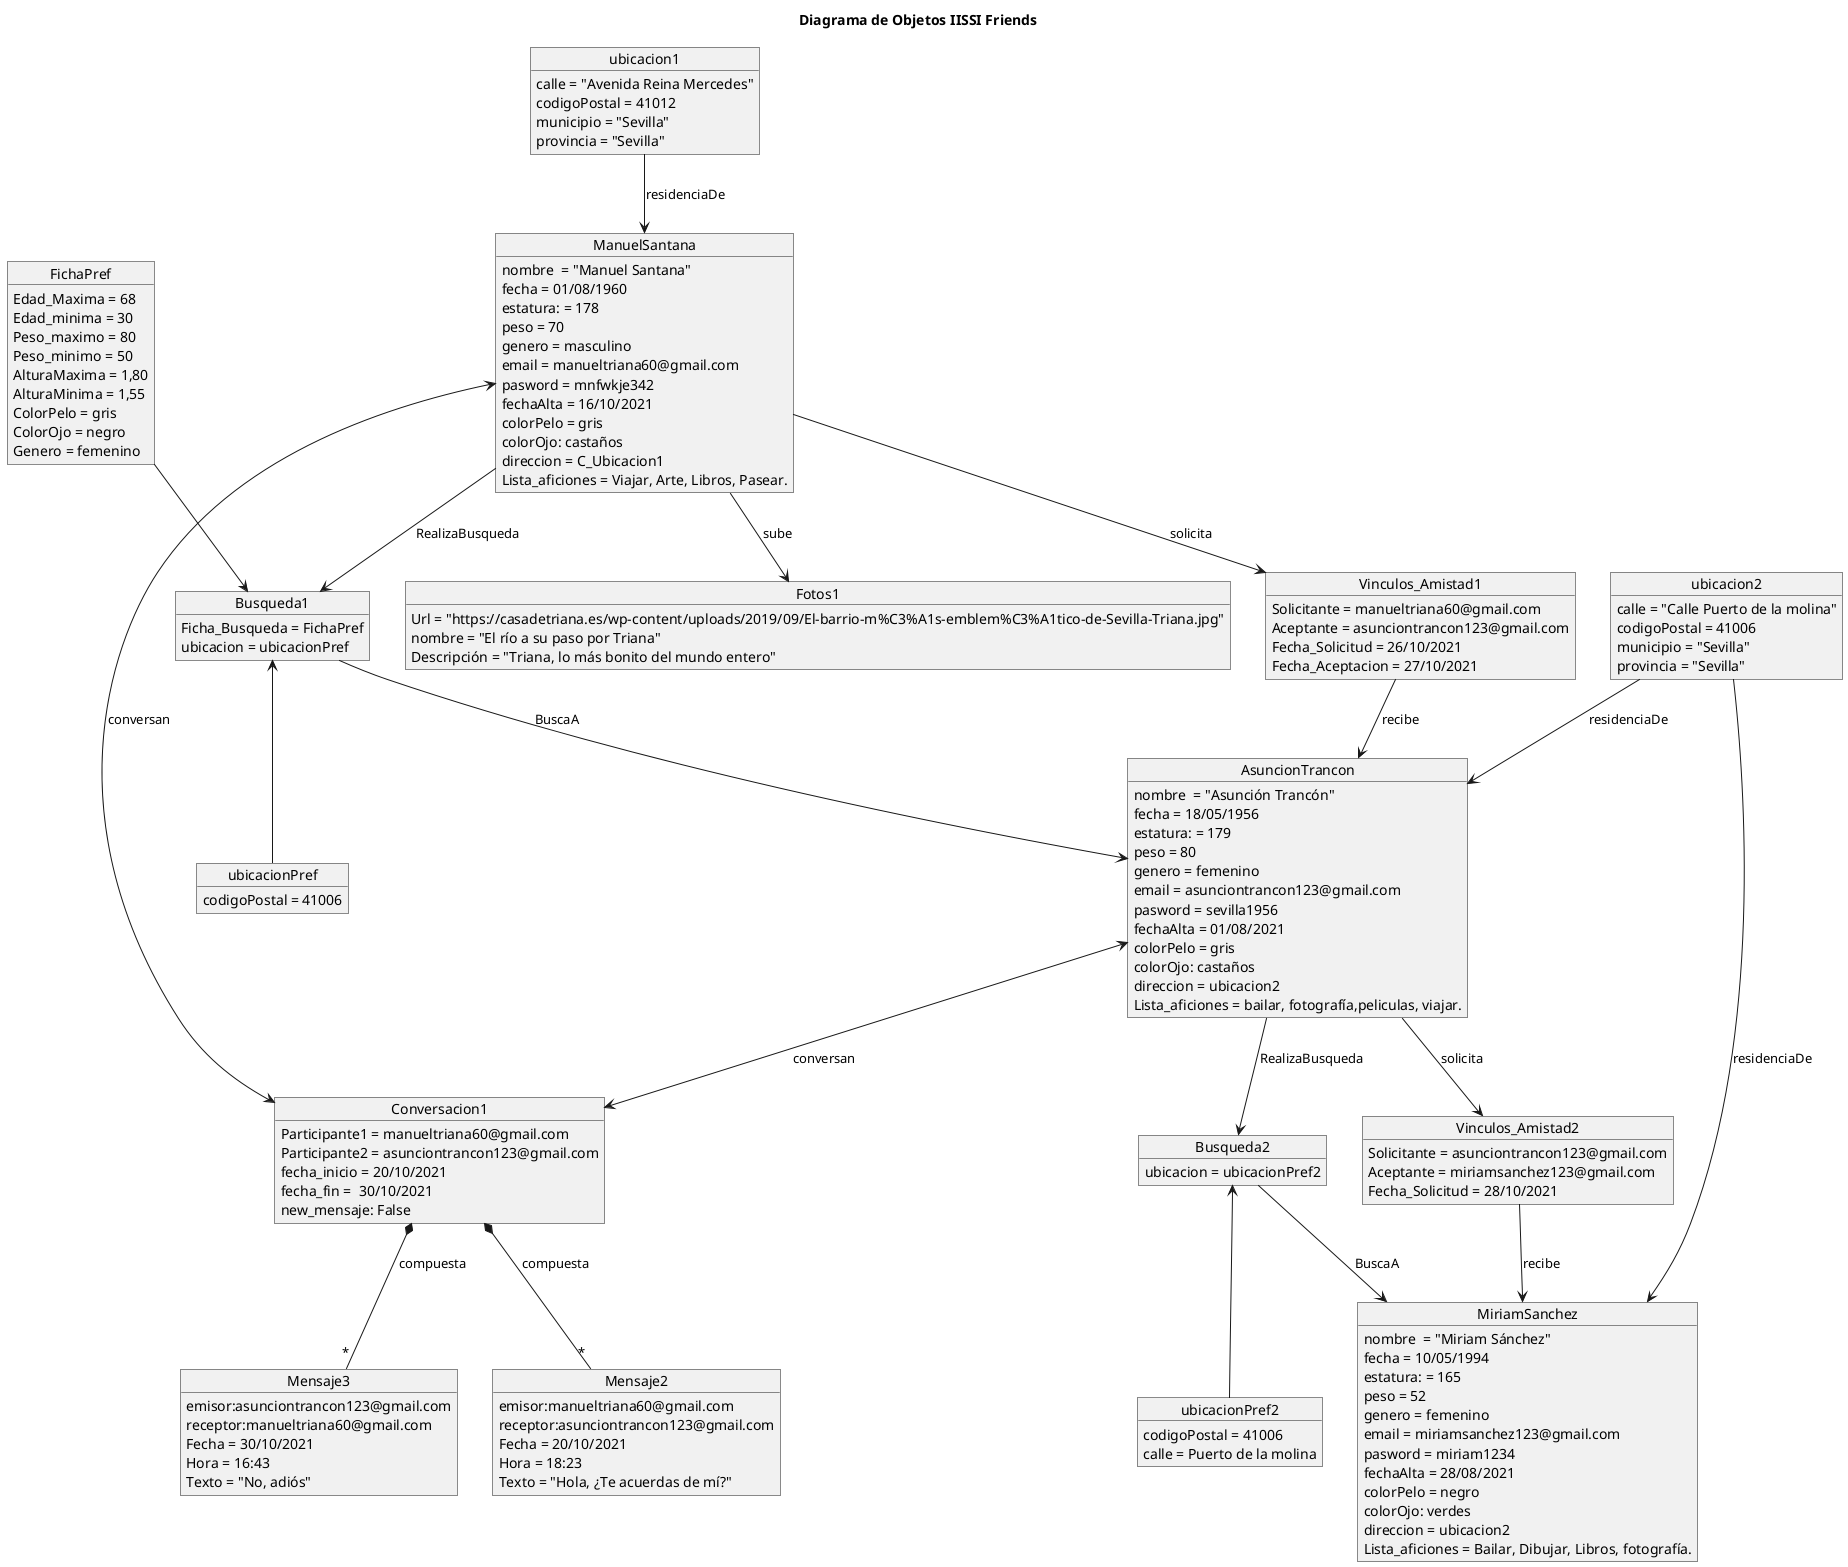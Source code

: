 @startuml Diagrama de Objetos IISSI Friends 
title Diagrama de Objetos IISSI Friends 


object  ubicacion1{ 

calle = "Avenida Reina Mercedes" 

codigoPostal = 41012 

municipio = "Sevilla"

provincia = "Sevilla" 

} 


object ManuelSantana{ 

nombre  = "Manuel Santana"

fecha = 01/08/1960

estatura: = 178  

peso = 70

genero = masculino 

email = manueltriana60@gmail.com  

pasword = mnfwkje342

fechaAlta = 16/10/2021 

colorPelo = gris 

colorOjo: castaños

direccion = C_Ubicacion1 

Lista_aficiones = Viajar, Arte, Libros, Pasear.

} 
object MiriamSanchez{ 

nombre  = "Miriam Sánchez"

fecha = 10/05/1994

estatura: = 165  

peso = 52

genero = femenino

email = miriamsanchez123@gmail.com  

pasword = miriam1234

fechaAlta = 28/08/2021 

colorPelo = negro

colorOjo: verdes

direccion = ubicacion2 

Lista_aficiones = Bailar, Dibujar, Libros, fotografía.

} 

object ubicacion2{ 

calle = "Calle Puerto de la molina" 

codigoPostal = 41006 

municipio = "Sevilla"

provincia = "Sevilla" 

}
object ubicacionPref{
    codigoPostal = 41006 
}

object ubicacionPref2{
    codigoPostal = 41006 
    calle = Puerto de la molina
}

object AsuncionTrancon{ 

nombre  = "Asunción Trancón"

fecha = 18/05/1956

estatura: = 179

peso = 80

genero = femenino

email = asunciontrancon123@gmail.com  

pasword = sevilla1956

fechaAlta = 01/08/2021 

colorPelo = gris

colorOjo: castaños

direccion = ubicacion2

Lista_aficiones = bailar, fotografía,peliculas, viajar.

} 
 

object Conversacion1{ 

Participante1 = manueltriana60@gmail.com  

Participante2 = asunciontrancon123@gmail.com 

fecha_inicio = 20/10/2021  

fecha_fin =  30/10/2021

new_mensaje: False 

} 



object Mensaje2{ 
emisor:manueltriana60@gmail.com  
receptor:asunciontrancon123@gmail.com 

Fecha = 20/10/2021 

Hora = 18:23 

Texto = "Hola, ¿Te acuerdas de mí?" 

} 
object Mensaje3{ 
emisor:asunciontrancon123@gmail.com 
receptor:manueltriana60@gmail.com  

Fecha = 30/10/2021 

Hora = 16:43 

Texto = "No, adiós" 

} 

object Fotos1{ 

Url = "https://casadetriana.es/wp-content/uploads/2019/09/El-barrio-m%C3%A1s-emblem%C3%A1tico-de-Sevilla-Triana.jpg" 

nombre = "El río a su paso por Triana"

Descripción = "Triana, lo más bonito del mundo entero" 

} 
  

object Vinculos_Amistad1{ 

Solicitante = manueltriana60@gmail.com

Aceptante = asunciontrancon123@gmail.com 

Fecha_Solicitud = 26/10/2021 

Fecha_Aceptacion = 27/10/2021

} 

object Vinculos_Amistad2{ 

Solicitante = asunciontrancon123@gmail.com

Aceptante = miriamsanchez123@gmail.com

Fecha_Solicitud = 28/10/2021 



} 

object Busqueda1{ 
    Ficha_Busqueda = FichaPref
    ubicacion = ubicacionPref

} 

object Busqueda2{ 
    ubicacion = ubicacionPref2

} 

object FichaPref{ 

Edad_Maxima = 68 

Edad_minima = 30 

Peso_maximo = 80 

Peso_minimo = 50 

AlturaMaxima = 1,80 

AlturaMinima = 1,55 

ColorPelo = gris 

ColorOjo = negro 

Genero = femenino 

} 
ubicacion1--> ManuelSantana: residenciaDe
ubicacion2--> MiriamSanchez: residenciaDe
ubicacion2-->AsuncionTrancon:residenciaDe




Busqueda1<-- ubicacionPref
Busqueda2<-- ubicacionPref2
FichaPref--> Busqueda1
ManuelSantana-->Fotos1: sube
Conversacion1*--"*"Mensaje2:compuesta
Conversacion1*--"*"Mensaje3:compuesta
ManuelSantana -->Busqueda1:RealizaBusqueda
AsuncionTrancon -->Busqueda2:RealizaBusqueda
Busqueda1-->AsuncionTrancon:BuscaA
Busqueda2-->MiriamSanchez:BuscaA

ManuelSantana-->Vinculos_Amistad1: solicita
AsuncionTrancon-->Vinculos_Amistad2: solicita
Vinculos_Amistad1-->AsuncionTrancon:recibe 
Vinculos_Amistad2-->MiriamSanchez:recibe 
ManuelSantana<-->Conversacion1:conversan
AsuncionTrancon<-->Conversacion1:conversan
@enduml
